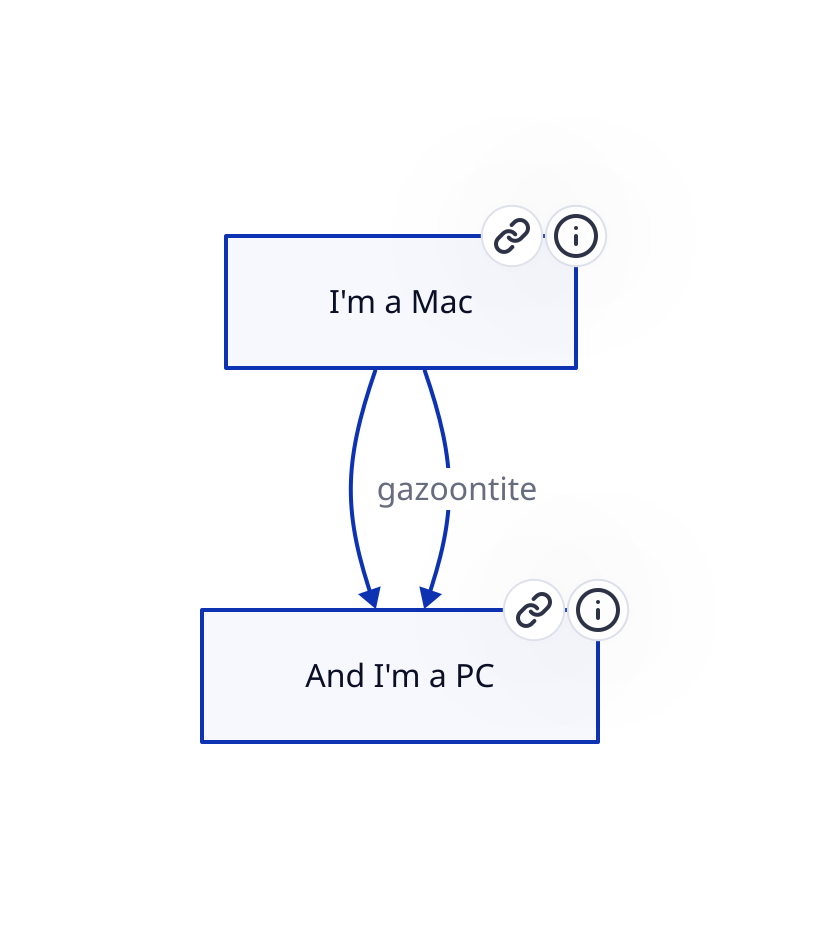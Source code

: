 x: { tooltip: Total abstinence is easier than perfect moderation }
y: { tooltip: Gee, I feel kind of LIGHT in the head now,\nknowing I can't make my satellite dish PAYMENTS! }
x -> y

x: I'm a Mac {
  link: https://apple.com
}
y: And I'm a PC {
  link: https://microsoft.com
}
x -> y: gazoontite